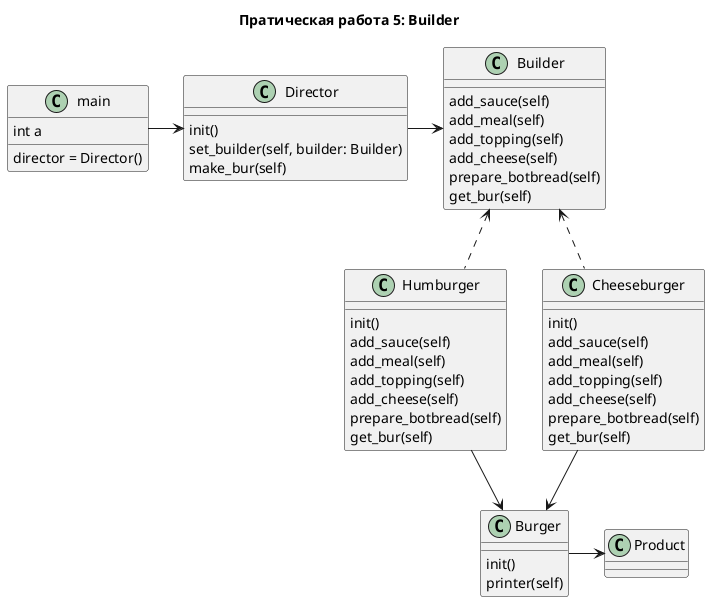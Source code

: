 @startuml
title Пратическая работа 5: Builder

class main{
director = Director()
int a
}

class Director{
init()
set_builder(self, builder: Builder)
make_bur(self)
}

class Builder{
add_sauce(self)
add_meal(self)
add_topping(self)
add_cheese(self)
prepare_botbread(self)
get_bur(self)
}

class  Cheeseburger{
init()
add_sauce(self)
add_meal(self)
add_topping(self)
add_cheese(self)
prepare_botbread(self)
get_bur(self)
}

class Humburger{
init()
add_sauce(self)
add_meal(self)
add_topping(self)
add_cheese(self)
prepare_botbread(self)
get_bur(self)
}

class Burger{
init()
printer(self)
}

class Product{
}

main->Director
Director->Builder
Builder<..Cheeseburger
Builder<..Humburger
Cheeseburger-down->Burger
Humburger->Burger
Burger->Product
@enduml